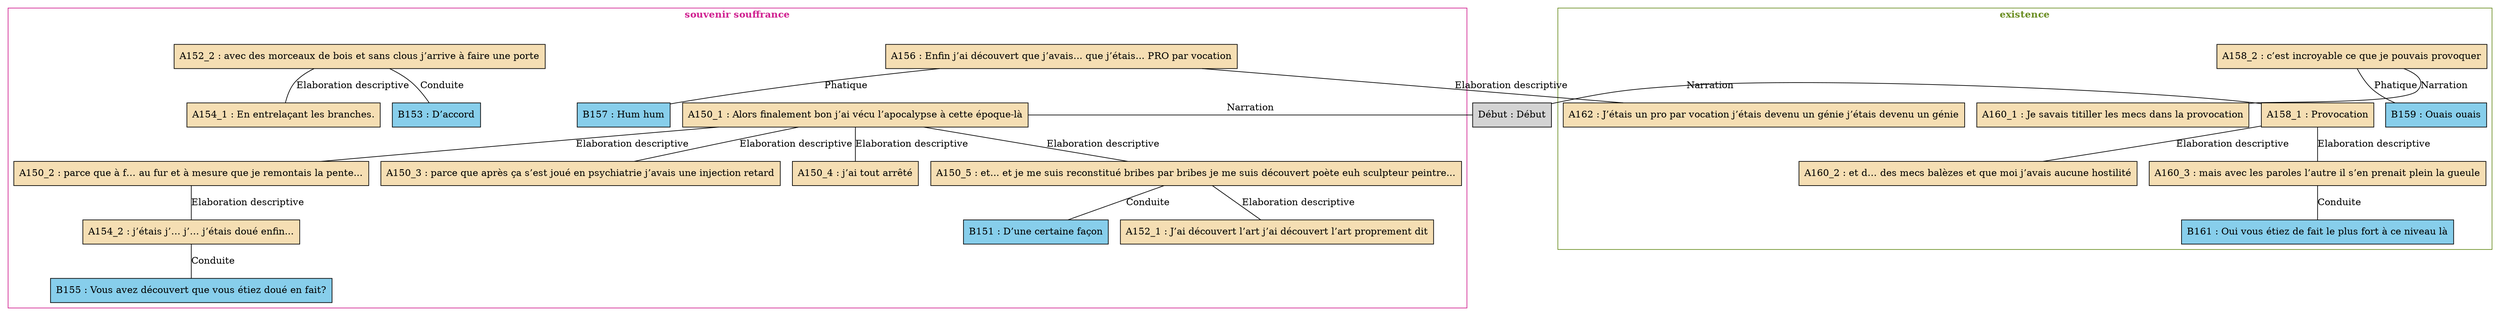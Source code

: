 digraph "Provocation_-_C10" {
	node [shape=box style=filled]
	newrank=true
	zero [style=invis]
	"Début" [label="Début : Début"]
	A150_1 [label="A150_1 : Alors finalement bon j’ai vécu l’apocalypse à cette époque-là" fillcolor=wheat]
	A150_2 [label="A150_2 : parce que à f… au fur et à mesure que je remontais la pente..." fillcolor=wheat]
	A150_3 [label="A150_3 : parce que après ça s’est joué en psychiatrie j’avais une injection retard" fillcolor=wheat]
	A150_4 [label="A150_4 : j’ai tout arrêté" fillcolor=wheat]
	A150_5 [label="A150_5 : et... et je me suis reconstitué bribes par bribes je me suis découvert poète euh sculpteur peintre..." fillcolor=wheat]
	B151 [label="B151 : D’une certaine façon" fillcolor=skyblue]
	A152_1 [label="A152_1 : J’ai découvert l’art j’ai découvert l’art proprement dit" fillcolor=wheat]
	A152_2 [label="A152_2 : avec des morceaux de bois et sans clous j’arrive à faire une porte" fillcolor=wheat]
	B153 [label="B153 : D’accord" fillcolor=skyblue]
	A154_1 [label="A154_1 : En entrelaçant les branches." fillcolor=wheat]
	A154_2 [label="A154_2 : j’étais j’… j’… j’étais doué enfin..." fillcolor=wheat]
	B155 [label="B155 : Vous avez découvert que vous étiez doué en fait?" fillcolor=skyblue]
	A156 [label="A156 : Enfin j’ai découvert que j’avais... que j’étais... PRO par vocation" fillcolor=wheat]
	B157 [label="B157 : Hum hum" fillcolor=skyblue]
	A158_1 [label="A158_1 : Provocation" fillcolor=wheat]
	A158_2 [label="A158_2 : c’est incroyable ce que je pouvais provoquer" fillcolor=wheat]
	B159 [label="B159 : Ouais ouais" fillcolor=skyblue]
	A160_1 [label="A160_1 : Je savais titiller les mecs dans la provocation" fillcolor=wheat]
	A160_2 [label="A160_2 : et d… des mecs balèzes et que moi j’avais aucune hostilité" fillcolor=wheat]
	A160_3 [label="A160_3 : mais avec les paroles l’autre il s’en prenait plein la gueule" fillcolor=wheat]
	B161 [label="B161 : Oui vous étiez de fait le plus fort à ce niveau là" fillcolor=skyblue]
	A162 [label="A162 : J’étais un pro par vocation j’étais devenu un génie j’étais devenu un génie" fillcolor=wheat]
	zero -> "Début" [label="" style=invis]
	zero -> A150_1 [style=invis weight=1]
	"Début" -> A150_1 [label=Narration constraint=false dir=none]
	zero -> A158_1 [style=invis weight=1]
	"Début" -> A158_1 [label=Narration constraint=false dir=none]
	A150_1 -> A150_2 [label="Elaboration descriptive" dir=none weight=2]
	A150_1 -> A150_3 [label="Elaboration descriptive" dir=none weight=2]
	A150_1 -> A150_4 [label="Elaboration descriptive" dir=none weight=2]
	A150_1 -> A150_5 [label="Elaboration descriptive" dir=none weight=2]
	A150_5 -> B151 [label=Conduite dir=none weight=2]
	A152_2 -> B153 [label=Conduite dir=none weight=2]
	A152_2 -> A154_1 [label="Elaboration descriptive" dir=none weight=2]
	A150_2 -> A154_2 [label="Elaboration descriptive" dir=none weight=2]
	A150_5 -> A152_1 [label="Elaboration descriptive" dir=none weight=2]
	A158_2 -> B159 [label=Phatique dir=none weight=2]
	A156 -> B157 [label=Phatique dir=none weight=2]
	zero -> A160_1 [style=invis weight=1]
	A158_2 -> A160_1 [label=Narration constraint=false dir=none]
	A154_2 -> B155 [label=Conduite dir=none weight=2]
	A158_1 -> A160_2 [label="Elaboration descriptive" dir=none weight=2]
	A158_1 -> A160_3 [label="Elaboration descriptive" dir=none weight=2]
	A160_3 -> B161 [label=Conduite dir=none weight=2]
	A156 -> A162 [label="Elaboration descriptive" dir=none weight=2]
	subgraph cluster_0 {
		label=<<B>souvenir souffrance</B>>
		color=violetred
		fontcolor=violetred
		A150_1
		A150_2
		A150_3
		A150_4
		A150_5
		B151
		A152_1
		A152_2
		B153
		A154_1
		A154_2
		B155
		A156
		B157
	}
	subgraph cluster_1 {
		label=<<B>existence</B>>
		color=olivedrab
		fontcolor=olivedrab
		A158_1
		A158_2
		B159
		A160_1
		A160_2
		A160_3
		B161
		A162
	}
}
